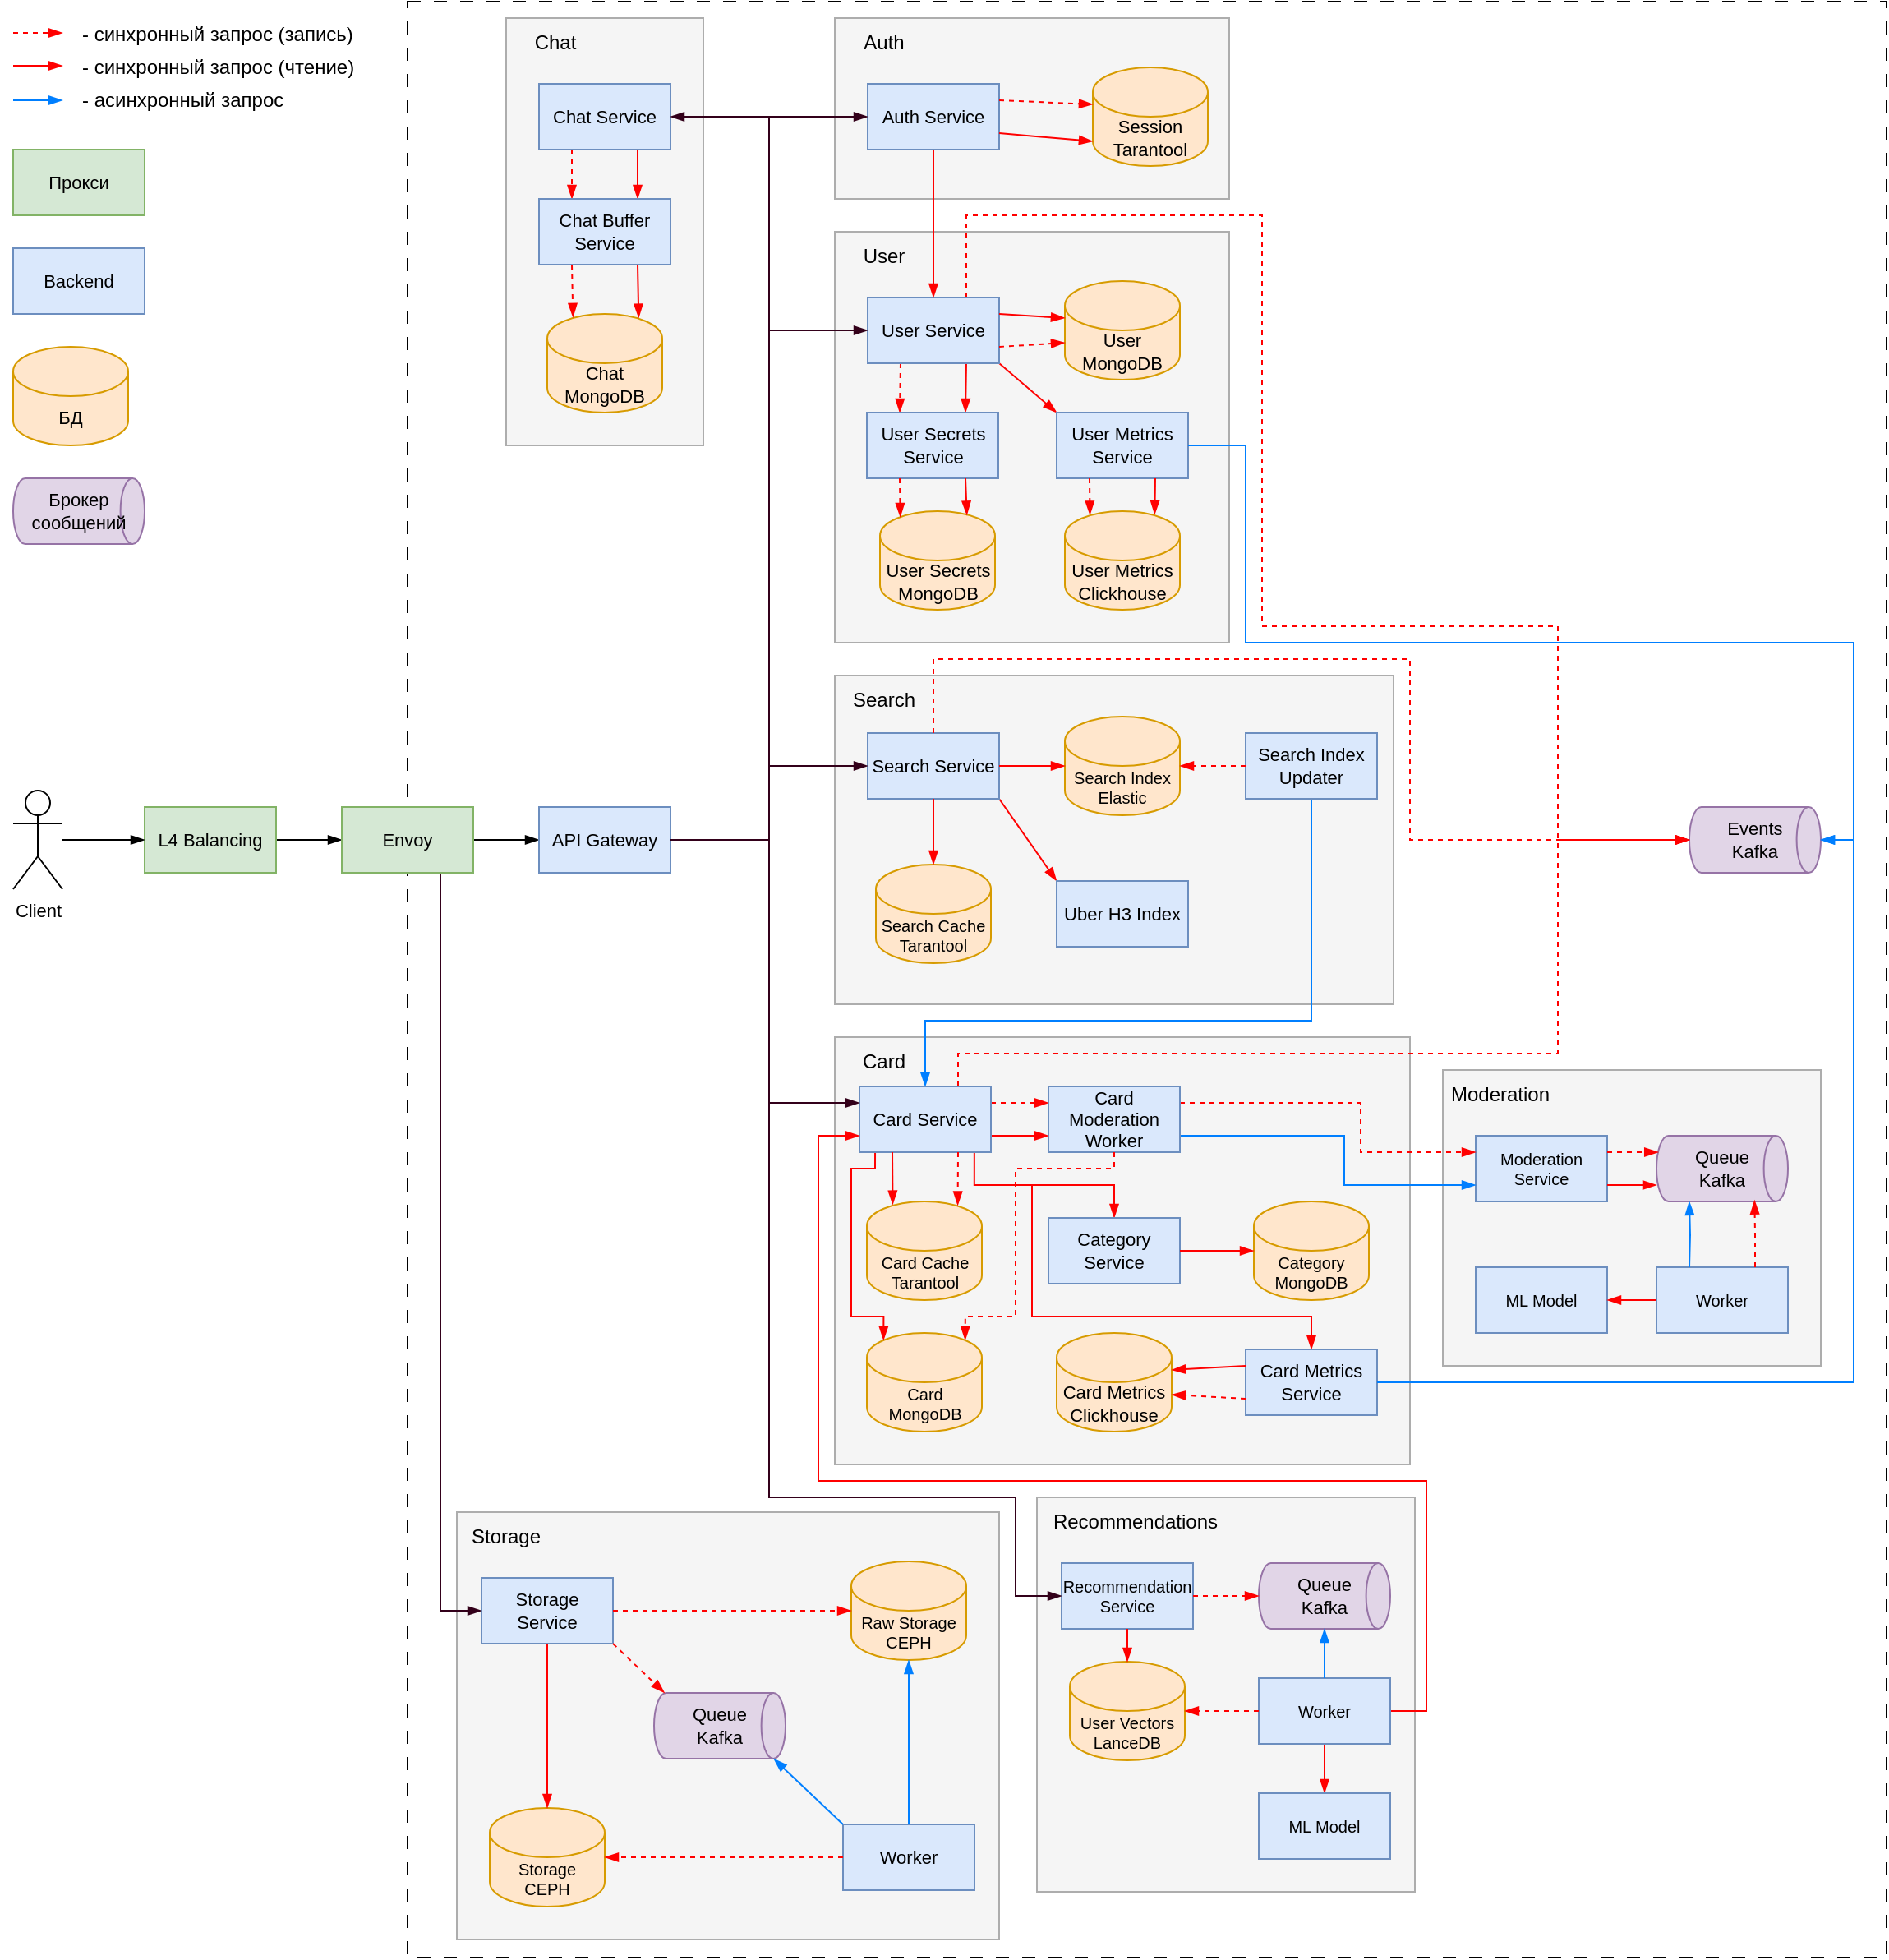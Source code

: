 <mxfile version="26.2.12">
  <diagram name="Page-1" id="VwNy3HDY6yALP9Ne_jM8">
    <mxGraphModel dx="1203" dy="1227" grid="0" gridSize="10" guides="1" tooltips="1" connect="1" arrows="1" fold="1" page="0" pageScale="1" pageWidth="827" pageHeight="1169" math="0" shadow="0">
      <root>
        <mxCell id="0" />
        <mxCell id="1" parent="0" />
        <mxCell id="bP8o2C8aqSpeo2GYNB18-254" value="" style="rounded=0;whiteSpace=wrap;html=1;fillColor=none;dashed=1;dashPattern=8 8;movable=0;resizable=0;rotatable=0;deletable=0;editable=0;locked=1;connectable=0;" parent="1" vertex="1">
          <mxGeometry x="340" y="-10" width="900" height="1190" as="geometry" />
        </mxCell>
        <mxCell id="bP8o2C8aqSpeo2GYNB18-12" style="edgeStyle=orthogonalEdgeStyle;rounded=0;orthogonalLoop=1;jettySize=auto;html=1;exitX=1;exitY=0.5;exitDx=0;exitDy=0;entryX=0;entryY=0.5;entryDx=0;entryDy=0;endArrow=blockThin;endFill=1;" parent="1" source="bP8o2C8aqSpeo2GYNB18-3" target="bP8o2C8aqSpeo2GYNB18-4" edge="1">
          <mxGeometry relative="1" as="geometry" />
        </mxCell>
        <mxCell id="bP8o2C8aqSpeo2GYNB18-3" value="L4 Balancing" style="rounded=0;whiteSpace=wrap;html=1;fillColor=#d5e8d4;strokeColor=#82b366;fontSize=11;" parent="1" vertex="1">
          <mxGeometry x="180" y="480" width="80" height="40" as="geometry" />
        </mxCell>
        <mxCell id="bP8o2C8aqSpeo2GYNB18-13" style="edgeStyle=orthogonalEdgeStyle;rounded=0;orthogonalLoop=1;jettySize=auto;html=1;exitX=1;exitY=0.5;exitDx=0;exitDy=0;entryX=0;entryY=0.5;entryDx=0;entryDy=0;endArrow=blockThin;endFill=1;" parent="1" source="bP8o2C8aqSpeo2GYNB18-4" target="bP8o2C8aqSpeo2GYNB18-8" edge="1">
          <mxGeometry relative="1" as="geometry" />
        </mxCell>
        <mxCell id="bP8o2C8aqSpeo2GYNB18-8" value="API Gateway" style="rounded=0;whiteSpace=wrap;html=1;fillColor=#dae8fc;strokeColor=#6c8ebf;fontSize=11;" parent="1" vertex="1">
          <mxGeometry x="420" y="480" width="80" height="40" as="geometry" />
        </mxCell>
        <mxCell id="bP8o2C8aqSpeo2GYNB18-10" value="" style="edgeStyle=orthogonalEdgeStyle;rounded=0;orthogonalLoop=1;jettySize=auto;html=1;endArrow=blockThin;endFill=1;" parent="1" source="bP8o2C8aqSpeo2GYNB18-9" target="bP8o2C8aqSpeo2GYNB18-3" edge="1">
          <mxGeometry relative="1" as="geometry" />
        </mxCell>
        <mxCell id="bP8o2C8aqSpeo2GYNB18-9" value="Client" style="shape=umlActor;verticalLabelPosition=bottom;verticalAlign=top;html=1;outlineConnect=0;fontSize=11;" parent="1" vertex="1">
          <mxGeometry x="100" y="470" width="30" height="60" as="geometry" />
        </mxCell>
        <mxCell id="bP8o2C8aqSpeo2GYNB18-19" value="Прокси" style="rounded=0;whiteSpace=wrap;html=1;fontSize=11;fillColor=#d5e8d4;strokeColor=#82b366;" parent="1" vertex="1">
          <mxGeometry x="100" y="80" width="80" height="40" as="geometry" />
        </mxCell>
        <mxCell id="bP8o2C8aqSpeo2GYNB18-20" value="Backend" style="rounded=0;whiteSpace=wrap;html=1;fontSize=11;fillColor=#dae8fc;strokeColor=#6c8ebf;" parent="1" vertex="1">
          <mxGeometry x="100" y="140" width="80" height="40" as="geometry" />
        </mxCell>
        <mxCell id="bP8o2C8aqSpeo2GYNB18-24" value="БД" style="shape=cylinder3;whiteSpace=wrap;html=1;boundedLbl=1;backgroundOutline=1;size=15;fillColor=#ffe6cc;strokeColor=#d79b00;fontSize=11;" parent="1" vertex="1">
          <mxGeometry x="100" y="200" width="70" height="60" as="geometry" />
        </mxCell>
        <mxCell id="bP8o2C8aqSpeo2GYNB18-26" value="Брокер сообщений" style="strokeWidth=1;html=1;shape=mxgraph.flowchart.direct_data;whiteSpace=wrap;fillColor=#e1d5e7;strokeColor=#9673a6;rotation=0;fontSize=11;" parent="1" vertex="1">
          <mxGeometry x="100" y="280" width="80" height="40" as="geometry" />
        </mxCell>
        <mxCell id="bP8o2C8aqSpeo2GYNB18-27" value="" style="endArrow=blockThin;html=1;rounded=0;strokeColor=#FF0000;endFill=1;" parent="1" edge="1">
          <mxGeometry width="50" height="50" relative="1" as="geometry">
            <mxPoint x="100" y="29" as="sourcePoint" />
            <mxPoint x="130" y="29" as="targetPoint" />
          </mxGeometry>
        </mxCell>
        <mxCell id="bP8o2C8aqSpeo2GYNB18-28" value="" style="endArrow=blockThin;html=1;rounded=0;strokeColor=#007FFF;endFill=1;" parent="1" edge="1">
          <mxGeometry width="50" height="50" relative="1" as="geometry">
            <mxPoint x="100" y="50" as="sourcePoint" />
            <mxPoint x="130" y="50" as="targetPoint" />
          </mxGeometry>
        </mxCell>
        <mxCell id="bP8o2C8aqSpeo2GYNB18-29" value="- синхронный запрос (чтение)" style="text;html=1;align=left;verticalAlign=middle;whiteSpace=wrap;rounded=0;" parent="1" vertex="1">
          <mxGeometry x="140" y="20" width="180" height="20" as="geometry" />
        </mxCell>
        <mxCell id="bP8o2C8aqSpeo2GYNB18-30" value="- асинхронный запрос" style="text;html=1;align=left;verticalAlign=middle;whiteSpace=wrap;rounded=0;" parent="1" vertex="1">
          <mxGeometry x="140" y="40" width="130" height="20" as="geometry" />
        </mxCell>
        <mxCell id="bP8o2C8aqSpeo2GYNB18-31" value="" style="rounded=0;whiteSpace=wrap;html=1;fillColor=#f5f5f5;strokeColor=#ADADAD;fontColor=#333333;" parent="1" vertex="1">
          <mxGeometry x="723" y="900" width="230" height="240" as="geometry" />
        </mxCell>
        <mxCell id="bP8o2C8aqSpeo2GYNB18-32" value="Recommendations" style="text;html=1;align=center;verticalAlign=middle;whiteSpace=wrap;rounded=0;" parent="1" vertex="1">
          <mxGeometry x="723" y="900" width="120" height="30" as="geometry" />
        </mxCell>
        <mxCell id="bP8o2C8aqSpeo2GYNB18-34" value="" style="rounded=0;whiteSpace=wrap;html=1;fillColor=#f5f5f5;strokeColor=#ADADAD;fontColor=#333333;" parent="1" vertex="1">
          <mxGeometry x="600" y="400" width="340" height="200" as="geometry" />
        </mxCell>
        <mxCell id="bP8o2C8aqSpeo2GYNB18-35" value="Search" style="text;html=1;align=center;verticalAlign=middle;whiteSpace=wrap;rounded=0;" parent="1" vertex="1">
          <mxGeometry x="600" y="400" width="60" height="30" as="geometry" />
        </mxCell>
        <mxCell id="bP8o2C8aqSpeo2GYNB18-36" value="" style="rounded=0;whiteSpace=wrap;html=1;fillColor=#f5f5f5;strokeColor=#ADADAD;fontColor=#333333;" parent="1" vertex="1">
          <mxGeometry x="600" width="240" height="110" as="geometry" />
        </mxCell>
        <mxCell id="bP8o2C8aqSpeo2GYNB18-37" value="Auth" style="text;html=1;align=center;verticalAlign=middle;whiteSpace=wrap;rounded=0;" parent="1" vertex="1">
          <mxGeometry x="600" width="60" height="30" as="geometry" />
        </mxCell>
        <mxCell id="bP8o2C8aqSpeo2GYNB18-40" value="" style="rounded=0;whiteSpace=wrap;html=1;fillColor=#f5f5f5;strokeColor=#ADADAD;fontColor=#333333;" parent="1" vertex="1">
          <mxGeometry x="370" y="909" width="330" height="260" as="geometry" />
        </mxCell>
        <mxCell id="bP8o2C8aqSpeo2GYNB18-41" value="Storage" style="text;html=1;align=center;verticalAlign=middle;whiteSpace=wrap;rounded=0;" parent="1" vertex="1">
          <mxGeometry x="370" y="909" width="60" height="30" as="geometry" />
        </mxCell>
        <mxCell id="bP8o2C8aqSpeo2GYNB18-42" value="" style="rounded=0;whiteSpace=wrap;html=1;fillColor=#f5f5f5;strokeColor=#ADADAD;fontColor=#333333;" parent="1" vertex="1">
          <mxGeometry x="600" y="620" width="350" height="260" as="geometry" />
        </mxCell>
        <mxCell id="bP8o2C8aqSpeo2GYNB18-43" value="Card" style="text;html=1;align=center;verticalAlign=middle;whiteSpace=wrap;rounded=0;" parent="1" vertex="1">
          <mxGeometry x="600" y="620" width="60" height="30" as="geometry" />
        </mxCell>
        <mxCell id="bP8o2C8aqSpeo2GYNB18-44" value="" style="endArrow=blockThin;html=1;rounded=0;strokeColor=#FF0000;endFill=1;dashed=1;" parent="1" edge="1">
          <mxGeometry width="50" height="50" relative="1" as="geometry">
            <mxPoint x="100" y="9" as="sourcePoint" />
            <mxPoint x="130" y="9" as="targetPoint" />
          </mxGeometry>
        </mxCell>
        <mxCell id="bP8o2C8aqSpeo2GYNB18-45" value="- синхронный запрос (запись)" style="text;html=1;align=left;verticalAlign=middle;whiteSpace=wrap;rounded=0;" parent="1" vertex="1">
          <mxGeometry x="140" width="180" height="20" as="geometry" />
        </mxCell>
        <mxCell id="bP8o2C8aqSpeo2GYNB18-46" value="Auth Service" style="rounded=0;whiteSpace=wrap;html=1;fillColor=#dae8fc;strokeColor=#6c8ebf;fontSize=11;" parent="1" vertex="1">
          <mxGeometry x="620" y="40" width="80" height="40" as="geometry" />
        </mxCell>
        <mxCell id="bP8o2C8aqSpeo2GYNB18-47" value="Session&lt;div&gt;Tarantool&lt;/div&gt;" style="shape=cylinder3;whiteSpace=wrap;html=1;boundedLbl=1;backgroundOutline=1;size=15;fillColor=#ffe6cc;strokeColor=#d79b00;fontSize=11;" parent="1" vertex="1">
          <mxGeometry x="757" y="30" width="70" height="60" as="geometry" />
        </mxCell>
        <mxCell id="bP8o2C8aqSpeo2GYNB18-49" value="" style="endArrow=blockThin;html=1;rounded=0;strokeColor=#FF0000;endFill=1;dashed=1;exitX=1;exitY=0.25;exitDx=0;exitDy=0;entryX=0;entryY=0;entryDx=0;entryDy=22.5;entryPerimeter=0;" parent="1" source="bP8o2C8aqSpeo2GYNB18-46" target="bP8o2C8aqSpeo2GYNB18-47" edge="1">
          <mxGeometry width="50" height="50" relative="1" as="geometry">
            <mxPoint x="730" y="100.5" as="sourcePoint" />
            <mxPoint x="770" y="99.5" as="targetPoint" />
          </mxGeometry>
        </mxCell>
        <mxCell id="bP8o2C8aqSpeo2GYNB18-51" value="" style="endArrow=blockThin;html=1;rounded=0;strokeColor=#FF0000;endFill=1;entryX=0;entryY=1;entryDx=0;entryDy=-15;entryPerimeter=0;exitX=1;exitY=0.75;exitDx=0;exitDy=0;" parent="1" source="bP8o2C8aqSpeo2GYNB18-46" target="bP8o2C8aqSpeo2GYNB18-47" edge="1">
          <mxGeometry width="50" height="50" relative="1" as="geometry">
            <mxPoint x="700" y="68" as="sourcePoint" />
            <mxPoint x="770" y="70" as="targetPoint" />
          </mxGeometry>
        </mxCell>
        <mxCell id="bP8o2C8aqSpeo2GYNB18-55" value="Events&lt;div&gt;Kafka&lt;/div&gt;" style="strokeWidth=1;html=1;shape=mxgraph.flowchart.direct_data;whiteSpace=wrap;fillColor=#e1d5e7;strokeColor=#9673a6;rotation=0;fontSize=11;" parent="1" vertex="1">
          <mxGeometry x="1120" y="480" width="80" height="40" as="geometry" />
        </mxCell>
        <mxCell id="bP8o2C8aqSpeo2GYNB18-60" value="&lt;div&gt;Search Index&lt;/div&gt;Elastic" style="shape=cylinder3;whiteSpace=wrap;html=1;boundedLbl=1;backgroundOutline=1;size=15;fillColor=#ffe6cc;strokeColor=#d79b00;fontSize=10;" parent="1" vertex="1">
          <mxGeometry x="740" y="425" width="70" height="60" as="geometry" />
        </mxCell>
        <mxCell id="bP8o2C8aqSpeo2GYNB18-105" style="rounded=0;orthogonalLoop=1;jettySize=auto;html=1;exitX=1;exitY=1;exitDx=0;exitDy=0;entryX=0;entryY=0;entryDx=0;entryDy=0;endArrow=blockThin;endFill=1;strokeColor=#FF0000;" parent="1" source="bP8o2C8aqSpeo2GYNB18-61" target="bP8o2C8aqSpeo2GYNB18-104" edge="1">
          <mxGeometry relative="1" as="geometry" />
        </mxCell>
        <mxCell id="bP8o2C8aqSpeo2GYNB18-61" value="Search Service" style="rounded=0;whiteSpace=wrap;html=1;fillColor=#dae8fc;strokeColor=#6c8ebf;fontSize=11;glass=0;shadow=0;" parent="1" vertex="1">
          <mxGeometry x="620" y="435" width="80" height="40" as="geometry" />
        </mxCell>
        <mxCell id="bP8o2C8aqSpeo2GYNB18-77" value="Storage Service" style="rounded=0;whiteSpace=wrap;html=1;fontSize=11;fillColor=#dae8fc;strokeColor=#6c8ebf;" parent="1" vertex="1">
          <mxGeometry x="385" y="949" width="80" height="40" as="geometry" />
        </mxCell>
        <mxCell id="bP8o2C8aqSpeo2GYNB18-79" value="&lt;div&gt;Storage&lt;/div&gt;&lt;div&gt;CEPH&lt;/div&gt;" style="shape=cylinder3;whiteSpace=wrap;html=1;boundedLbl=1;backgroundOutline=1;size=15;fillColor=#ffe6cc;strokeColor=#d79b00;fontSize=10;" parent="1" vertex="1">
          <mxGeometry x="390" y="1089" width="70" height="60" as="geometry" />
        </mxCell>
        <mxCell id="bP8o2C8aqSpeo2GYNB18-80" value="Worker" style="rounded=0;whiteSpace=wrap;html=1;fontSize=11;fillColor=#dae8fc;strokeColor=#6c8ebf;" parent="1" vertex="1">
          <mxGeometry x="605" y="1099" width="80" height="40" as="geometry" />
        </mxCell>
        <mxCell id="bP8o2C8aqSpeo2GYNB18-81" value="&lt;div&gt;Raw&amp;nbsp;&lt;span style=&quot;background-color: transparent; color: light-dark(rgb(0, 0, 0), rgb(255, 255, 255));&quot;&gt;Storage&lt;/span&gt;&lt;/div&gt;&lt;div&gt;CEPH&lt;/div&gt;" style="shape=cylinder3;whiteSpace=wrap;html=1;boundedLbl=1;backgroundOutline=1;size=15;fillColor=#ffe6cc;strokeColor=#d79b00;fontSize=10;" parent="1" vertex="1">
          <mxGeometry x="610" y="939" width="70" height="60" as="geometry" />
        </mxCell>
        <mxCell id="bP8o2C8aqSpeo2GYNB18-82" value="Queue&lt;div&gt;Kafka&lt;/div&gt;" style="strokeWidth=1;html=1;shape=mxgraph.flowchart.direct_data;whiteSpace=wrap;fillColor=#e1d5e7;strokeColor=#9673a6;rotation=0;fontSize=11;" parent="1" vertex="1">
          <mxGeometry x="490" y="1019" width="80" height="40" as="geometry" />
        </mxCell>
        <mxCell id="bP8o2C8aqSpeo2GYNB18-83" value="" style="endArrow=blockThin;html=1;rounded=0;strokeColor=#FF0000;endFill=1;dashed=1;exitX=1;exitY=0.5;exitDx=0;exitDy=0;entryX=0;entryY=0.5;entryDx=0;entryDy=0;entryPerimeter=0;" parent="1" source="bP8o2C8aqSpeo2GYNB18-77" target="bP8o2C8aqSpeo2GYNB18-81" edge="1">
          <mxGeometry width="50" height="50" relative="1" as="geometry">
            <mxPoint x="460" y="774" as="sourcePoint" />
            <mxPoint x="465" y="808" as="targetPoint" />
          </mxGeometry>
        </mxCell>
        <mxCell id="bP8o2C8aqSpeo2GYNB18-84" value="" style="endArrow=blockThin;html=1;rounded=0;strokeColor=#FF0000;endFill=1;entryX=0.5;entryY=0;entryDx=0;entryDy=0;entryPerimeter=0;exitX=0.5;exitY=1;exitDx=0;exitDy=0;" parent="1" source="bP8o2C8aqSpeo2GYNB18-77" target="bP8o2C8aqSpeo2GYNB18-79" edge="1">
          <mxGeometry width="50" height="50" relative="1" as="geometry">
            <mxPoint x="420" y="774" as="sourcePoint" />
            <mxPoint x="415" y="808" as="targetPoint" />
          </mxGeometry>
        </mxCell>
        <mxCell id="bP8o2C8aqSpeo2GYNB18-89" value="" style="endArrow=blockThin;html=1;rounded=0;strokeColor=#FF0000;endFill=1;dashed=1;exitX=1;exitY=1;exitDx=0;exitDy=0;entryX=0.08;entryY=0;entryDx=0;entryDy=0;entryPerimeter=0;" parent="1" source="bP8o2C8aqSpeo2GYNB18-77" target="bP8o2C8aqSpeo2GYNB18-82" edge="1">
          <mxGeometry width="50" height="50" relative="1" as="geometry">
            <mxPoint x="475" y="979" as="sourcePoint" />
            <mxPoint x="532" y="979" as="targetPoint" />
          </mxGeometry>
        </mxCell>
        <mxCell id="bP8o2C8aqSpeo2GYNB18-92" style="edgeStyle=orthogonalEdgeStyle;rounded=0;orthogonalLoop=1;jettySize=auto;html=1;exitX=0.5;exitY=0;exitDx=0;exitDy=0;entryX=0.5;entryY=1;entryDx=0;entryDy=0;entryPerimeter=0;strokeColor=#007FFF;endArrow=blockThin;endFill=1;" parent="1" source="bP8o2C8aqSpeo2GYNB18-80" target="bP8o2C8aqSpeo2GYNB18-81" edge="1">
          <mxGeometry relative="1" as="geometry" />
        </mxCell>
        <mxCell id="bP8o2C8aqSpeo2GYNB18-93" style="rounded=0;orthogonalLoop=1;jettySize=auto;html=1;exitX=0;exitY=0;exitDx=0;exitDy=0;entryX=0.91;entryY=1;entryDx=0;entryDy=0;entryPerimeter=0;strokeColor=#007FFF;endArrow=blockThin;endFill=1;" parent="1" source="bP8o2C8aqSpeo2GYNB18-80" target="bP8o2C8aqSpeo2GYNB18-82" edge="1">
          <mxGeometry relative="1" as="geometry" />
        </mxCell>
        <mxCell id="bP8o2C8aqSpeo2GYNB18-94" style="edgeStyle=orthogonalEdgeStyle;rounded=0;orthogonalLoop=1;jettySize=auto;html=1;exitX=0;exitY=0.5;exitDx=0;exitDy=0;entryX=1;entryY=0.5;entryDx=0;entryDy=0;entryPerimeter=0;strokeColor=#FF0000;endArrow=blockThin;endFill=1;dashed=1;" parent="1" source="bP8o2C8aqSpeo2GYNB18-80" target="bP8o2C8aqSpeo2GYNB18-79" edge="1">
          <mxGeometry relative="1" as="geometry" />
        </mxCell>
        <mxCell id="bP8o2C8aqSpeo2GYNB18-95" value="&lt;div&gt;Search Cache&lt;/div&gt;&lt;div&gt;Tarantool&lt;/div&gt;" style="shape=cylinder3;whiteSpace=wrap;html=1;boundedLbl=1;backgroundOutline=1;size=15;fillColor=#ffe6cc;strokeColor=#d79b00;fontSize=10;" parent="1" vertex="1">
          <mxGeometry x="625" y="515" width="70" height="60" as="geometry" />
        </mxCell>
        <mxCell id="bP8o2C8aqSpeo2GYNB18-102" style="edgeStyle=orthogonalEdgeStyle;rounded=0;orthogonalLoop=1;jettySize=auto;html=1;exitX=0.5;exitY=1;exitDx=0;exitDy=0;entryX=0.5;entryY=0;entryDx=0;entryDy=0;strokeColor=#007FFF;endArrow=blockThin;endFill=1;flowAnimation=0;" parent="1" source="bP8o2C8aqSpeo2GYNB18-96" target="bP8o2C8aqSpeo2GYNB18-101" edge="1">
          <mxGeometry relative="1" as="geometry">
            <Array as="points">
              <mxPoint x="890" y="610" />
              <mxPoint x="655" y="610" />
            </Array>
          </mxGeometry>
        </mxCell>
        <mxCell id="bP8o2C8aqSpeo2GYNB18-96" value="Search&amp;nbsp;&lt;span style=&quot;background-color: transparent; color: light-dark(rgb(0, 0, 0), rgb(255, 255, 255));&quot;&gt;Index Updater&lt;/span&gt;" style="rounded=0;whiteSpace=wrap;html=1;fillColor=#dae8fc;strokeColor=#6c8ebf;fontSize=11;" parent="1" vertex="1">
          <mxGeometry x="850" y="435" width="80" height="40" as="geometry" />
        </mxCell>
        <mxCell id="bP8o2C8aqSpeo2GYNB18-98" value="" style="endArrow=blockThin;html=1;rounded=0;strokeColor=#FF0000;endFill=1;exitX=1;exitY=0.5;exitDx=0;exitDy=0;entryX=0;entryY=0.5;entryDx=0;entryDy=0;entryPerimeter=0;" parent="1" source="bP8o2C8aqSpeo2GYNB18-61" target="bP8o2C8aqSpeo2GYNB18-60" edge="1">
          <mxGeometry width="50" height="50" relative="1" as="geometry">
            <mxPoint x="710" y="260" as="sourcePoint" />
            <mxPoint x="750" y="259" as="targetPoint" />
          </mxGeometry>
        </mxCell>
        <mxCell id="bP8o2C8aqSpeo2GYNB18-99" value="" style="endArrow=blockThin;html=1;rounded=0;strokeColor=#FF0000;endFill=1;dashed=1;entryX=1;entryY=0.5;entryDx=0;entryDy=0;exitX=0;exitY=0.5;exitDx=0;exitDy=0;entryPerimeter=0;flowAnimation=0;shadow=0;" parent="1" source="bP8o2C8aqSpeo2GYNB18-96" target="bP8o2C8aqSpeo2GYNB18-60" edge="1">
          <mxGeometry width="50" height="50" relative="1" as="geometry">
            <mxPoint x="810" y="269" as="sourcePoint" />
            <mxPoint x="810" y="300" as="targetPoint" />
          </mxGeometry>
        </mxCell>
        <mxCell id="bP8o2C8aqSpeo2GYNB18-100" value="" style="endArrow=blockThin;html=1;rounded=0;strokeColor=#FF0000;endFill=1;exitX=0.5;exitY=1;exitDx=0;exitDy=0;entryX=0.5;entryY=0;entryDx=0;entryDy=0;entryPerimeter=0;" parent="1" source="bP8o2C8aqSpeo2GYNB18-61" target="bP8o2C8aqSpeo2GYNB18-95" edge="1">
          <mxGeometry width="50" height="50" relative="1" as="geometry">
            <mxPoint x="710" y="260" as="sourcePoint" />
            <mxPoint x="750" y="259" as="targetPoint" />
          </mxGeometry>
        </mxCell>
        <mxCell id="bP8o2C8aqSpeo2GYNB18-238" style="edgeStyle=orthogonalEdgeStyle;rounded=0;orthogonalLoop=1;jettySize=auto;html=1;exitX=0.874;exitY=1.01;exitDx=0;exitDy=0;entryX=0.5;entryY=0;entryDx=0;entryDy=0;endArrow=blockThin;endFill=1;strokeColor=#FF0000;exitPerimeter=0;" parent="1" source="bP8o2C8aqSpeo2GYNB18-101" target="bP8o2C8aqSpeo2GYNB18-229" edge="1">
          <mxGeometry relative="1" as="geometry">
            <Array as="points">
              <mxPoint x="685" y="710" />
              <mxPoint x="770" y="710" />
            </Array>
          </mxGeometry>
        </mxCell>
        <mxCell id="bP8o2C8aqSpeo2GYNB18-252" style="edgeStyle=orthogonalEdgeStyle;rounded=0;orthogonalLoop=1;jettySize=auto;html=1;exitX=1;exitY=0.75;exitDx=0;exitDy=0;entryX=0;entryY=0.75;entryDx=0;entryDy=0;endArrow=blockThin;endFill=1;strokeColor=#FF0000;" parent="1" source="bP8o2C8aqSpeo2GYNB18-101" target="bP8o2C8aqSpeo2GYNB18-134" edge="1">
          <mxGeometry relative="1" as="geometry" />
        </mxCell>
        <mxCell id="bP8o2C8aqSpeo2GYNB18-253" style="edgeStyle=orthogonalEdgeStyle;rounded=0;orthogonalLoop=1;jettySize=auto;html=1;exitX=1;exitY=0.25;exitDx=0;exitDy=0;entryX=0;entryY=0.25;entryDx=0;entryDy=0;endArrow=blockThin;endFill=1;strokeColor=#FF0000;dashed=1;" parent="1" source="bP8o2C8aqSpeo2GYNB18-101" target="bP8o2C8aqSpeo2GYNB18-134" edge="1">
          <mxGeometry relative="1" as="geometry" />
        </mxCell>
        <mxCell id="-x_vAjzOWQw0wufuWybN-1" style="edgeStyle=orthogonalEdgeStyle;rounded=0;orthogonalLoop=1;jettySize=auto;html=1;entryX=0.5;entryY=0;entryDx=0;entryDy=0;strokeColor=#FF0000;endArrow=blockThin;endFill=1;" edge="1" parent="1" target="bP8o2C8aqSpeo2GYNB18-154">
          <mxGeometry relative="1" as="geometry">
            <mxPoint x="685" y="710" as="sourcePoint" />
            <Array as="points">
              <mxPoint x="685" y="710" />
              <mxPoint x="720" y="710" />
              <mxPoint x="720" y="790" />
              <mxPoint x="890" y="790" />
            </Array>
          </mxGeometry>
        </mxCell>
        <mxCell id="bP8o2C8aqSpeo2GYNB18-101" value="Card Service" style="rounded=0;whiteSpace=wrap;html=1;fillColor=#dae8fc;strokeColor=#6c8ebf;fontSize=11;" parent="1" vertex="1">
          <mxGeometry x="615" y="650" width="80" height="40" as="geometry" />
        </mxCell>
        <mxCell id="bP8o2C8aqSpeo2GYNB18-104" value="Uber H3 Index" style="rounded=0;whiteSpace=wrap;html=1;fillColor=#dae8fc;strokeColor=#6c8ebf;fontSize=11;" parent="1" vertex="1">
          <mxGeometry x="735" y="525" width="80" height="40" as="geometry" />
        </mxCell>
        <mxCell id="bP8o2C8aqSpeo2GYNB18-106" value="&lt;div&gt;Card&lt;/div&gt;&lt;div&gt;MongoDB&lt;/div&gt;" style="shape=cylinder3;whiteSpace=wrap;html=1;boundedLbl=1;backgroundOutline=1;size=15;fillColor=#ffe6cc;strokeColor=#d79b00;fontSize=10;" parent="1" vertex="1">
          <mxGeometry x="619.5" y="800" width="70" height="60" as="geometry" />
        </mxCell>
        <mxCell id="bP8o2C8aqSpeo2GYNB18-108" value="&lt;div&gt;Card Cache&lt;/div&gt;&lt;div&gt;Tarantool&lt;/div&gt;" style="shape=cylinder3;whiteSpace=wrap;html=1;boundedLbl=1;backgroundOutline=1;size=15;fillColor=#ffe6cc;strokeColor=#d79b00;fontSize=10;" parent="1" vertex="1">
          <mxGeometry x="619.5" y="720" width="70" height="60" as="geometry" />
        </mxCell>
        <mxCell id="bP8o2C8aqSpeo2GYNB18-115" value="" style="rounded=0;whiteSpace=wrap;html=1;fillColor=#f5f5f5;strokeColor=#ADADAD;fontColor=#333333;" parent="1" vertex="1">
          <mxGeometry x="970" y="640" width="230" height="180" as="geometry" />
        </mxCell>
        <mxCell id="bP8o2C8aqSpeo2GYNB18-116" value="Moderation" style="text;html=1;align=center;verticalAlign=middle;whiteSpace=wrap;rounded=0;" parent="1" vertex="1">
          <mxGeometry x="970" y="640" width="70" height="30" as="geometry" />
        </mxCell>
        <mxCell id="bP8o2C8aqSpeo2GYNB18-117" value="Moderation Service" style="rounded=0;whiteSpace=wrap;html=1;fillColor=#dae8fc;strokeColor=#6c8ebf;fontSize=10;" parent="1" vertex="1">
          <mxGeometry x="990" y="680" width="80" height="40" as="geometry" />
        </mxCell>
        <mxCell id="bP8o2C8aqSpeo2GYNB18-124" value="Queue&lt;div&gt;Kafka&lt;/div&gt;" style="strokeWidth=1;html=1;shape=mxgraph.flowchart.direct_data;whiteSpace=wrap;fillColor=#e1d5e7;strokeColor=#9673a6;rotation=0;fontSize=11;" parent="1" vertex="1">
          <mxGeometry x="1100" y="680" width="80" height="40" as="geometry" />
        </mxCell>
        <mxCell id="bP8o2C8aqSpeo2GYNB18-125" style="edgeStyle=orthogonalEdgeStyle;rounded=0;orthogonalLoop=1;jettySize=auto;html=1;exitX=1;exitY=0.25;exitDx=0;exitDy=0;endArrow=blockThin;endFill=1;strokeColor=#FF0000;dashed=1;entryX=0.014;entryY=0.229;entryDx=0;entryDy=0;entryPerimeter=0;" parent="1" source="bP8o2C8aqSpeo2GYNB18-117" target="bP8o2C8aqSpeo2GYNB18-124" edge="1">
          <mxGeometry relative="1" as="geometry">
            <mxPoint x="1100" y="691" as="targetPoint" />
            <Array as="points" />
          </mxGeometry>
        </mxCell>
        <mxCell id="bP8o2C8aqSpeo2GYNB18-126" value="Worker" style="rounded=0;whiteSpace=wrap;html=1;fillColor=#dae8fc;strokeColor=#6c8ebf;fontSize=10;" parent="1" vertex="1">
          <mxGeometry x="1100" y="760" width="80" height="40" as="geometry" />
        </mxCell>
        <mxCell id="bP8o2C8aqSpeo2GYNB18-127" style="edgeStyle=orthogonalEdgeStyle;rounded=0;orthogonalLoop=1;jettySize=auto;html=1;exitX=0.5;exitY=0;exitDx=0;exitDy=0;entryX=0.5;entryY=1;entryDx=0;entryDy=0;entryPerimeter=0;strokeColor=#007FFF;endArrow=blockThin;endFill=1;" parent="1" edge="1">
          <mxGeometry relative="1" as="geometry">
            <mxPoint x="1120" y="760" as="sourcePoint" />
            <mxPoint x="1120" y="720" as="targetPoint" />
          </mxGeometry>
        </mxCell>
        <mxCell id="bP8o2C8aqSpeo2GYNB18-129" value="ML Model" style="rounded=0;whiteSpace=wrap;html=1;fillColor=#dae8fc;strokeColor=#6c8ebf;fontSize=10;" parent="1" vertex="1">
          <mxGeometry x="990" y="760" width="80" height="40" as="geometry" />
        </mxCell>
        <mxCell id="bP8o2C8aqSpeo2GYNB18-131" style="edgeStyle=orthogonalEdgeStyle;rounded=0;orthogonalLoop=1;jettySize=auto;html=1;exitX=1;exitY=0.75;exitDx=0;exitDy=0;endArrow=blockThin;endFill=1;strokeColor=#FF0000;" parent="1" source="bP8o2C8aqSpeo2GYNB18-117" edge="1">
          <mxGeometry relative="1" as="geometry">
            <mxPoint x="1070" y="739.5" as="sourcePoint" />
            <mxPoint x="1100" y="710" as="targetPoint" />
          </mxGeometry>
        </mxCell>
        <mxCell id="bP8o2C8aqSpeo2GYNB18-132" style="edgeStyle=orthogonalEdgeStyle;rounded=0;orthogonalLoop=1;jettySize=auto;html=1;exitX=0.75;exitY=0;exitDx=0;exitDy=0;endArrow=blockThin;endFill=1;strokeColor=#FF0000;dashed=1;entryX=0.746;entryY=0.983;entryDx=0;entryDy=0;entryPerimeter=0;" parent="1" source="bP8o2C8aqSpeo2GYNB18-126" target="bP8o2C8aqSpeo2GYNB18-124" edge="1">
          <mxGeometry relative="1" as="geometry">
            <mxPoint x="1080" y="700" as="sourcePoint" />
            <mxPoint x="1110" y="700" as="targetPoint" />
            <Array as="points" />
          </mxGeometry>
        </mxCell>
        <mxCell id="bP8o2C8aqSpeo2GYNB18-133" style="edgeStyle=orthogonalEdgeStyle;rounded=0;orthogonalLoop=1;jettySize=auto;html=1;exitX=0;exitY=0.5;exitDx=0;exitDy=0;endArrow=blockThin;endFill=1;strokeColor=#FF0000;entryX=1;entryY=0.5;entryDx=0;entryDy=0;" parent="1" source="bP8o2C8aqSpeo2GYNB18-126" target="bP8o2C8aqSpeo2GYNB18-129" edge="1">
          <mxGeometry relative="1" as="geometry">
            <mxPoint x="1080" y="720" as="sourcePoint" />
            <mxPoint x="1110" y="720" as="targetPoint" />
          </mxGeometry>
        </mxCell>
        <mxCell id="bP8o2C8aqSpeo2GYNB18-244" style="edgeStyle=orthogonalEdgeStyle;rounded=0;orthogonalLoop=1;jettySize=auto;html=1;exitX=1;exitY=0.25;exitDx=0;exitDy=0;entryX=0;entryY=0.25;entryDx=0;entryDy=0;strokeColor=#FF0000;endArrow=blockThin;endFill=1;dashed=1;" parent="1" source="bP8o2C8aqSpeo2GYNB18-134" target="bP8o2C8aqSpeo2GYNB18-117" edge="1">
          <mxGeometry relative="1" as="geometry">
            <Array as="points">
              <mxPoint x="920" y="660" />
              <mxPoint x="920" y="690" />
            </Array>
          </mxGeometry>
        </mxCell>
        <mxCell id="bP8o2C8aqSpeo2GYNB18-245" style="edgeStyle=orthogonalEdgeStyle;rounded=0;orthogonalLoop=1;jettySize=auto;html=1;exitX=1;exitY=0.75;exitDx=0;exitDy=0;entryX=0;entryY=0.75;entryDx=0;entryDy=0;strokeColor=#007FFF;endArrow=blockThin;endFill=1;" parent="1" source="bP8o2C8aqSpeo2GYNB18-134" target="bP8o2C8aqSpeo2GYNB18-117" edge="1">
          <mxGeometry relative="1" as="geometry">
            <Array as="points">
              <mxPoint x="910" y="680" />
              <mxPoint x="910" y="710" />
            </Array>
          </mxGeometry>
        </mxCell>
        <mxCell id="bP8o2C8aqSpeo2GYNB18-134" value="Card Moderation Worker" style="rounded=0;whiteSpace=wrap;html=1;fillColor=#dae8fc;strokeColor=#6c8ebf;fontSize=11;" parent="1" vertex="1">
          <mxGeometry x="730" y="650" width="80" height="40" as="geometry" />
        </mxCell>
        <mxCell id="bP8o2C8aqSpeo2GYNB18-154" value="Card Metrics Service" style="rounded=0;whiteSpace=wrap;html=1;fillColor=#dae8fc;strokeColor=#6c8ebf;fontSize=11;" parent="1" vertex="1">
          <mxGeometry x="850" y="810" width="80" height="40" as="geometry" />
        </mxCell>
        <mxCell id="bP8o2C8aqSpeo2GYNB18-155" value="Card Metrics&lt;div&gt;Clickhouse&lt;/div&gt;" style="shape=cylinder3;whiteSpace=wrap;html=1;boundedLbl=1;backgroundOutline=1;size=15;fillColor=#ffe6cc;strokeColor=#d79b00;fontSize=11;" parent="1" vertex="1">
          <mxGeometry x="735" y="800" width="70" height="60" as="geometry" />
        </mxCell>
        <mxCell id="bP8o2C8aqSpeo2GYNB18-161" value="Recommendation Service" style="rounded=0;whiteSpace=wrap;html=1;fillColor=#dae8fc;strokeColor=#6c8ebf;fontSize=10;" parent="1" vertex="1">
          <mxGeometry x="738" y="940" width="80" height="40" as="geometry" />
        </mxCell>
        <mxCell id="bP8o2C8aqSpeo2GYNB18-162" value="Queue&lt;div&gt;Kafka&lt;/div&gt;" style="strokeWidth=1;html=1;shape=mxgraph.flowchart.direct_data;whiteSpace=wrap;fillColor=#e1d5e7;strokeColor=#9673a6;rotation=0;fontSize=11;" parent="1" vertex="1">
          <mxGeometry x="858" y="940" width="80" height="40" as="geometry" />
        </mxCell>
        <mxCell id="bP8o2C8aqSpeo2GYNB18-169" style="edgeStyle=orthogonalEdgeStyle;rounded=0;orthogonalLoop=1;jettySize=auto;html=1;exitX=0.5;exitY=1;exitDx=0;exitDy=0;entryX=0.5;entryY=0;entryDx=0;entryDy=0;strokeColor=#FF0000;endArrow=blockThin;endFill=1;" parent="1" source="bP8o2C8aqSpeo2GYNB18-163" target="bP8o2C8aqSpeo2GYNB18-164" edge="1">
          <mxGeometry relative="1" as="geometry" />
        </mxCell>
        <mxCell id="bP8o2C8aqSpeo2GYNB18-172" style="edgeStyle=orthogonalEdgeStyle;rounded=0;orthogonalLoop=1;jettySize=auto;html=1;exitX=1;exitY=0.5;exitDx=0;exitDy=0;entryX=0;entryY=0.75;entryDx=0;entryDy=0;strokeColor=#FF0000;endArrow=blockThin;endFill=1;" parent="1" source="bP8o2C8aqSpeo2GYNB18-163" target="bP8o2C8aqSpeo2GYNB18-101" edge="1">
          <mxGeometry relative="1" as="geometry">
            <Array as="points">
              <mxPoint x="960" y="1030" />
              <mxPoint x="960" y="890" />
              <mxPoint x="590" y="890" />
              <mxPoint x="590" y="680" />
            </Array>
          </mxGeometry>
        </mxCell>
        <mxCell id="bP8o2C8aqSpeo2GYNB18-163" value="Worker" style="rounded=0;whiteSpace=wrap;html=1;fillColor=#dae8fc;strokeColor=#6c8ebf;fontSize=10;" parent="1" vertex="1">
          <mxGeometry x="858" y="1010" width="80" height="40" as="geometry" />
        </mxCell>
        <mxCell id="bP8o2C8aqSpeo2GYNB18-164" value="ML Model" style="rounded=0;whiteSpace=wrap;html=1;fillColor=#dae8fc;strokeColor=#6c8ebf;fontSize=10;" parent="1" vertex="1">
          <mxGeometry x="858" y="1080" width="80" height="40" as="geometry" />
        </mxCell>
        <mxCell id="bP8o2C8aqSpeo2GYNB18-165" value="User Vectors&lt;div&gt;LanceDB&lt;/div&gt;" style="shape=cylinder3;whiteSpace=wrap;html=1;boundedLbl=1;backgroundOutline=1;size=15;fillColor=#ffe6cc;strokeColor=#d79b00;fontSize=10;" parent="1" vertex="1">
          <mxGeometry x="743" y="1000" width="70" height="60" as="geometry" />
        </mxCell>
        <mxCell id="bP8o2C8aqSpeo2GYNB18-167" style="rounded=0;orthogonalLoop=1;jettySize=auto;html=1;exitX=0.5;exitY=0;exitDx=0;exitDy=0;entryX=0.5;entryY=1;entryDx=0;entryDy=0;entryPerimeter=0;strokeColor=#007FFF;endArrow=blockThin;endFill=1;" parent="1" source="bP8o2C8aqSpeo2GYNB18-163" target="bP8o2C8aqSpeo2GYNB18-162" edge="1">
          <mxGeometry relative="1" as="geometry" />
        </mxCell>
        <mxCell id="bP8o2C8aqSpeo2GYNB18-168" style="edgeStyle=orthogonalEdgeStyle;rounded=0;orthogonalLoop=1;jettySize=auto;html=1;exitX=1;exitY=0.5;exitDx=0;exitDy=0;entryX=0;entryY=0.5;entryDx=0;entryDy=0;entryPerimeter=0;endArrow=blockThin;endFill=1;strokeColor=#FF0000;dashed=1;" parent="1" source="bP8o2C8aqSpeo2GYNB18-161" target="bP8o2C8aqSpeo2GYNB18-162" edge="1">
          <mxGeometry relative="1" as="geometry" />
        </mxCell>
        <mxCell id="bP8o2C8aqSpeo2GYNB18-170" style="edgeStyle=orthogonalEdgeStyle;rounded=0;orthogonalLoop=1;jettySize=auto;html=1;exitX=0;exitY=0.5;exitDx=0;exitDy=0;entryX=1;entryY=0.5;entryDx=0;entryDy=0;entryPerimeter=0;endArrow=blockThin;endFill=1;dashed=1;strokeColor=#FF0000;" parent="1" source="bP8o2C8aqSpeo2GYNB18-163" target="bP8o2C8aqSpeo2GYNB18-165" edge="1">
          <mxGeometry relative="1" as="geometry" />
        </mxCell>
        <mxCell id="bP8o2C8aqSpeo2GYNB18-171" style="edgeStyle=orthogonalEdgeStyle;rounded=0;orthogonalLoop=1;jettySize=auto;html=1;exitX=0.5;exitY=1;exitDx=0;exitDy=0;entryX=0.5;entryY=0;entryDx=0;entryDy=0;entryPerimeter=0;endArrow=blockThin;endFill=1;strokeColor=#FF0000;" parent="1" source="bP8o2C8aqSpeo2GYNB18-161" target="bP8o2C8aqSpeo2GYNB18-165" edge="1">
          <mxGeometry relative="1" as="geometry" />
        </mxCell>
        <mxCell id="bP8o2C8aqSpeo2GYNB18-190" value="" style="rounded=0;whiteSpace=wrap;html=1;fillColor=#f5f5f5;strokeColor=#ADADAD;fontColor=#333333;" parent="1" vertex="1">
          <mxGeometry x="600" y="130" width="240" height="250" as="geometry" />
        </mxCell>
        <mxCell id="bP8o2C8aqSpeo2GYNB18-191" value="User" style="text;html=1;align=center;verticalAlign=middle;whiteSpace=wrap;rounded=0;" parent="1" vertex="1">
          <mxGeometry x="600" y="130" width="60" height="30" as="geometry" />
        </mxCell>
        <mxCell id="bP8o2C8aqSpeo2GYNB18-200" style="edgeStyle=orthogonalEdgeStyle;rounded=0;orthogonalLoop=1;jettySize=auto;html=1;exitX=0.75;exitY=1;exitDx=0;exitDy=0;entryX=0.75;entryY=0;entryDx=0;entryDy=0;endArrow=blockThin;endFill=1;strokeColor=#FF0000;" parent="1" source="bP8o2C8aqSpeo2GYNB18-192" target="bP8o2C8aqSpeo2GYNB18-196" edge="1">
          <mxGeometry relative="1" as="geometry" />
        </mxCell>
        <mxCell id="bP8o2C8aqSpeo2GYNB18-201" style="edgeStyle=orthogonalEdgeStyle;rounded=0;orthogonalLoop=1;jettySize=auto;html=1;exitX=0.25;exitY=1;exitDx=0;exitDy=0;entryX=0.25;entryY=0;entryDx=0;entryDy=0;endArrow=blockThin;endFill=1;dashed=1;strokeColor=#FF0000;" parent="1" source="bP8o2C8aqSpeo2GYNB18-192" target="bP8o2C8aqSpeo2GYNB18-196" edge="1">
          <mxGeometry relative="1" as="geometry" />
        </mxCell>
        <mxCell id="bP8o2C8aqSpeo2GYNB18-206" style="rounded=0;orthogonalLoop=1;jettySize=auto;html=1;exitX=1;exitY=1;exitDx=0;exitDy=0;entryX=0;entryY=0;entryDx=0;entryDy=0;strokeColor=#FF0000;endArrow=blockThin;endFill=1;" parent="1" source="bP8o2C8aqSpeo2GYNB18-192" target="bP8o2C8aqSpeo2GYNB18-194" edge="1">
          <mxGeometry relative="1" as="geometry" />
        </mxCell>
        <mxCell id="bP8o2C8aqSpeo2GYNB18-192" value="User Service" style="rounded=0;whiteSpace=wrap;html=1;fillColor=#dae8fc;strokeColor=#6c8ebf;fontSize=11;" parent="1" vertex="1">
          <mxGeometry x="620" y="170" width="80" height="40" as="geometry" />
        </mxCell>
        <mxCell id="bP8o2C8aqSpeo2GYNB18-193" value="User&lt;div&gt;MongoDB&lt;/div&gt;" style="shape=cylinder3;whiteSpace=wrap;html=1;boundedLbl=1;backgroundOutline=1;size=15;fillColor=#ffe6cc;strokeColor=#d79b00;fontSize=11;" parent="1" vertex="1">
          <mxGeometry x="740" y="160" width="70" height="60" as="geometry" />
        </mxCell>
        <mxCell id="bP8o2C8aqSpeo2GYNB18-194" value="User Metrics Service" style="rounded=0;whiteSpace=wrap;html=1;fillColor=#dae8fc;strokeColor=#6c8ebf;fontSize=11;" parent="1" vertex="1">
          <mxGeometry x="735" y="240" width="80" height="40" as="geometry" />
        </mxCell>
        <mxCell id="bP8o2C8aqSpeo2GYNB18-195" value="User Metrics&lt;div&gt;Clickhouse&lt;/div&gt;" style="shape=cylinder3;whiteSpace=wrap;html=1;boundedLbl=1;backgroundOutline=1;size=15;fillColor=#ffe6cc;strokeColor=#d79b00;fontSize=11;" parent="1" vertex="1">
          <mxGeometry x="740" y="300" width="70" height="60" as="geometry" />
        </mxCell>
        <mxCell id="bP8o2C8aqSpeo2GYNB18-196" value="User Secrets&lt;div&gt;Service&lt;/div&gt;" style="rounded=0;whiteSpace=wrap;html=1;fillColor=#dae8fc;strokeColor=#6c8ebf;fontSize=11;" parent="1" vertex="1">
          <mxGeometry x="619.5" y="240" width="80" height="40" as="geometry" />
        </mxCell>
        <mxCell id="bP8o2C8aqSpeo2GYNB18-197" value="&lt;div&gt;User Secrets&lt;/div&gt;MongoDB" style="shape=cylinder3;whiteSpace=wrap;html=1;boundedLbl=1;backgroundOutline=1;size=15;fillColor=#ffe6cc;strokeColor=#d79b00;fontSize=11;" parent="1" vertex="1">
          <mxGeometry x="627.5" y="300" width="70" height="60" as="geometry" />
        </mxCell>
        <mxCell id="bP8o2C8aqSpeo2GYNB18-202" style="rounded=0;orthogonalLoop=1;jettySize=auto;html=1;exitX=1;exitY=0.25;exitDx=0;exitDy=0;entryX=0;entryY=0;entryDx=0;entryDy=22.5;entryPerimeter=0;endArrow=blockThin;endFill=1;strokeColor=#FF0000;" parent="1" source="bP8o2C8aqSpeo2GYNB18-192" target="bP8o2C8aqSpeo2GYNB18-193" edge="1">
          <mxGeometry relative="1" as="geometry" />
        </mxCell>
        <mxCell id="bP8o2C8aqSpeo2GYNB18-203" style="rounded=0;orthogonalLoop=1;jettySize=auto;html=1;exitX=1;exitY=0.75;exitDx=0;exitDy=0;entryX=0;entryY=0;entryDx=0;entryDy=37.5;entryPerimeter=0;endArrow=blockThin;endFill=1;strokeColor=#FF0000;dashed=1;" parent="1" source="bP8o2C8aqSpeo2GYNB18-192" target="bP8o2C8aqSpeo2GYNB18-193" edge="1">
          <mxGeometry relative="1" as="geometry" />
        </mxCell>
        <mxCell id="bP8o2C8aqSpeo2GYNB18-204" style="edgeStyle=orthogonalEdgeStyle;rounded=0;orthogonalLoop=1;jettySize=auto;html=1;exitX=1;exitY=0.5;exitDx=0;exitDy=0;entryX=1;entryY=0.5;entryDx=0;entryDy=0;entryPerimeter=0;strokeColor=#007FFF;endArrow=blockThin;endFill=1;" parent="1" source="bP8o2C8aqSpeo2GYNB18-194" target="bP8o2C8aqSpeo2GYNB18-55" edge="1">
          <mxGeometry relative="1" as="geometry">
            <Array as="points">
              <mxPoint x="850" y="260" />
              <mxPoint x="850" y="380" />
              <mxPoint x="1220" y="380" />
              <mxPoint x="1220" y="500" />
            </Array>
          </mxGeometry>
        </mxCell>
        <mxCell id="bP8o2C8aqSpeo2GYNB18-205" style="edgeStyle=orthogonalEdgeStyle;rounded=0;orthogonalLoop=1;jettySize=auto;html=1;exitX=0.5;exitY=1;exitDx=0;exitDy=0;entryX=0.5;entryY=0;entryDx=0;entryDy=0;endArrow=blockThin;endFill=1;strokeColor=#FF0000;" parent="1" source="bP8o2C8aqSpeo2GYNB18-46" target="bP8o2C8aqSpeo2GYNB18-192" edge="1">
          <mxGeometry relative="1" as="geometry" />
        </mxCell>
        <mxCell id="bP8o2C8aqSpeo2GYNB18-209" style="edgeStyle=orthogonalEdgeStyle;rounded=0;orthogonalLoop=1;jettySize=auto;html=1;exitX=0.25;exitY=1;exitDx=0;exitDy=0;entryX=0.176;entryY=0.058;entryDx=0;entryDy=0;entryPerimeter=0;endArrow=blockThin;endFill=1;dashed=1;strokeColor=#FF0000;" parent="1" source="bP8o2C8aqSpeo2GYNB18-196" target="bP8o2C8aqSpeo2GYNB18-197" edge="1">
          <mxGeometry relative="1" as="geometry" />
        </mxCell>
        <mxCell id="bP8o2C8aqSpeo2GYNB18-207" style="edgeStyle=orthogonalEdgeStyle;rounded=0;orthogonalLoop=1;jettySize=auto;html=1;exitX=0.75;exitY=1;exitDx=0;exitDy=0;entryX=0.755;entryY=0.038;entryDx=0;entryDy=0;entryPerimeter=0;endArrow=blockThin;endFill=1;strokeColor=#FF0000;" parent="1" source="bP8o2C8aqSpeo2GYNB18-196" target="bP8o2C8aqSpeo2GYNB18-197" edge="1">
          <mxGeometry relative="1" as="geometry" />
        </mxCell>
        <mxCell id="bP8o2C8aqSpeo2GYNB18-210" style="edgeStyle=orthogonalEdgeStyle;rounded=0;orthogonalLoop=1;jettySize=auto;html=1;exitX=0.75;exitY=1;exitDx=0;exitDy=0;entryX=0.781;entryY=0.032;entryDx=0;entryDy=0;entryPerimeter=0;endArrow=blockThin;endFill=1;strokeColor=#FF0000;" parent="1" source="bP8o2C8aqSpeo2GYNB18-194" target="bP8o2C8aqSpeo2GYNB18-195" edge="1">
          <mxGeometry relative="1" as="geometry" />
        </mxCell>
        <mxCell id="bP8o2C8aqSpeo2GYNB18-211" style="edgeStyle=orthogonalEdgeStyle;rounded=0;orthogonalLoop=1;jettySize=auto;html=1;exitX=0.25;exitY=1;exitDx=0;exitDy=0;entryX=0.218;entryY=0.037;entryDx=0;entryDy=0;entryPerimeter=0;endArrow=blockThin;endFill=1;strokeColor=#FF0000;dashed=1;" parent="1" source="bP8o2C8aqSpeo2GYNB18-194" target="bP8o2C8aqSpeo2GYNB18-195" edge="1">
          <mxGeometry relative="1" as="geometry" />
        </mxCell>
        <mxCell id="bP8o2C8aqSpeo2GYNB18-214" style="edgeStyle=orthogonalEdgeStyle;rounded=0;orthogonalLoop=1;jettySize=auto;html=1;exitX=0.75;exitY=0;exitDx=0;exitDy=0;entryX=0;entryY=0.5;entryDx=0;entryDy=0;entryPerimeter=0;strokeColor=#FF0000;endArrow=blockThin;endFill=1;dashed=1;" parent="1" source="bP8o2C8aqSpeo2GYNB18-101" target="bP8o2C8aqSpeo2GYNB18-55" edge="1">
          <mxGeometry relative="1" as="geometry">
            <Array as="points">
              <mxPoint x="675" y="630" />
              <mxPoint x="1040" y="630" />
              <mxPoint x="1040" y="500" />
            </Array>
          </mxGeometry>
        </mxCell>
        <mxCell id="bP8o2C8aqSpeo2GYNB18-215" style="edgeStyle=orthogonalEdgeStyle;rounded=0;orthogonalLoop=1;jettySize=auto;html=1;exitX=0.75;exitY=0;exitDx=0;exitDy=0;entryX=0;entryY=0.5;entryDx=0;entryDy=0;entryPerimeter=0;strokeColor=#FF0000;endArrow=blockThin;endFill=1;dashed=1;" parent="1" source="bP8o2C8aqSpeo2GYNB18-192" target="bP8o2C8aqSpeo2GYNB18-55" edge="1">
          <mxGeometry relative="1" as="geometry">
            <Array as="points">
              <mxPoint x="680" y="120" />
              <mxPoint x="860" y="120" />
              <mxPoint x="860" y="370" />
              <mxPoint x="1040" y="370" />
              <mxPoint x="1040" y="500" />
            </Array>
          </mxGeometry>
        </mxCell>
        <mxCell id="bP8o2C8aqSpeo2GYNB18-216" style="edgeStyle=orthogonalEdgeStyle;rounded=0;orthogonalLoop=1;jettySize=auto;html=1;exitX=0.5;exitY=0;exitDx=0;exitDy=0;entryX=0;entryY=0.5;entryDx=0;entryDy=0;entryPerimeter=0;strokeColor=#FF0000;endArrow=blockThin;endFill=1;dashed=1;" parent="1" source="bP8o2C8aqSpeo2GYNB18-61" target="bP8o2C8aqSpeo2GYNB18-55" edge="1">
          <mxGeometry relative="1" as="geometry">
            <Array as="points">
              <mxPoint x="660" y="390" />
              <mxPoint x="950" y="390" />
              <mxPoint x="950" y="500" />
            </Array>
          </mxGeometry>
        </mxCell>
        <mxCell id="bP8o2C8aqSpeo2GYNB18-217" value="" style="rounded=0;whiteSpace=wrap;html=1;fillColor=#f5f5f5;strokeColor=#ADADAD;fontColor=#333333;" parent="1" vertex="1">
          <mxGeometry x="400" width="120" height="260" as="geometry" />
        </mxCell>
        <mxCell id="bP8o2C8aqSpeo2GYNB18-218" value="Chat" style="text;html=1;align=center;verticalAlign=middle;whiteSpace=wrap;rounded=0;" parent="1" vertex="1">
          <mxGeometry x="400" width="60" height="30" as="geometry" />
        </mxCell>
        <mxCell id="bP8o2C8aqSpeo2GYNB18-224" style="edgeStyle=orthogonalEdgeStyle;rounded=0;orthogonalLoop=1;jettySize=auto;html=1;exitX=0.25;exitY=1;exitDx=0;exitDy=0;entryX=0.25;entryY=0;entryDx=0;entryDy=0;endArrow=blockThin;endFill=1;strokeColor=#FF0000;dashed=1;" parent="1" source="bP8o2C8aqSpeo2GYNB18-221" target="bP8o2C8aqSpeo2GYNB18-222" edge="1">
          <mxGeometry relative="1" as="geometry" />
        </mxCell>
        <mxCell id="bP8o2C8aqSpeo2GYNB18-225" style="edgeStyle=orthogonalEdgeStyle;rounded=0;orthogonalLoop=1;jettySize=auto;html=1;exitX=0.75;exitY=1;exitDx=0;exitDy=0;entryX=0.75;entryY=0;entryDx=0;entryDy=0;endArrow=blockThin;endFill=1;strokeColor=#FF0000;" parent="1" source="bP8o2C8aqSpeo2GYNB18-221" target="bP8o2C8aqSpeo2GYNB18-222" edge="1">
          <mxGeometry relative="1" as="geometry" />
        </mxCell>
        <mxCell id="bP8o2C8aqSpeo2GYNB18-221" value="Chat Service" style="rounded=0;whiteSpace=wrap;html=1;fillColor=#dae8fc;strokeColor=#6c8ebf;fontSize=11;" parent="1" vertex="1">
          <mxGeometry x="420" y="40" width="80" height="40" as="geometry" />
        </mxCell>
        <mxCell id="bP8o2C8aqSpeo2GYNB18-222" value="Chat Buffer Service" style="rounded=0;whiteSpace=wrap;html=1;fillColor=#dae8fc;strokeColor=#6c8ebf;fontSize=11;" parent="1" vertex="1">
          <mxGeometry x="420" y="110" width="80" height="40" as="geometry" />
        </mxCell>
        <mxCell id="bP8o2C8aqSpeo2GYNB18-223" value="Chat&lt;div&gt;MongoDB&lt;/div&gt;" style="shape=cylinder3;whiteSpace=wrap;html=1;boundedLbl=1;backgroundOutline=1;size=15;fillColor=#ffe6cc;strokeColor=#d79b00;fontSize=11;" parent="1" vertex="1">
          <mxGeometry x="425" y="180" width="70" height="60" as="geometry" />
        </mxCell>
        <mxCell id="bP8o2C8aqSpeo2GYNB18-227" style="edgeStyle=orthogonalEdgeStyle;rounded=0;orthogonalLoop=1;jettySize=auto;html=1;exitX=0.25;exitY=1;exitDx=0;exitDy=0;entryX=0.224;entryY=0.033;entryDx=0;entryDy=0;entryPerimeter=0;endArrow=blockThin;endFill=1;strokeColor=#FF0000;dashed=1;" parent="1" source="bP8o2C8aqSpeo2GYNB18-222" target="bP8o2C8aqSpeo2GYNB18-223" edge="1">
          <mxGeometry relative="1" as="geometry" />
        </mxCell>
        <mxCell id="bP8o2C8aqSpeo2GYNB18-228" style="edgeStyle=orthogonalEdgeStyle;rounded=0;orthogonalLoop=1;jettySize=auto;html=1;exitX=0.75;exitY=1;exitDx=0;exitDy=0;entryX=0.795;entryY=0.039;entryDx=0;entryDy=0;entryPerimeter=0;endArrow=blockThin;endFill=1;strokeColor=#FF0000;" parent="1" source="bP8o2C8aqSpeo2GYNB18-222" target="bP8o2C8aqSpeo2GYNB18-223" edge="1">
          <mxGeometry relative="1" as="geometry" />
        </mxCell>
        <mxCell id="bP8o2C8aqSpeo2GYNB18-229" value="Category Service" style="rounded=0;whiteSpace=wrap;html=1;fillColor=#dae8fc;strokeColor=#6c8ebf;fontSize=11;" parent="1" vertex="1">
          <mxGeometry x="730" y="730" width="80" height="40" as="geometry" />
        </mxCell>
        <mxCell id="bP8o2C8aqSpeo2GYNB18-230" value="&lt;div&gt;Category&lt;/div&gt;&lt;div&gt;MongoDB&lt;/div&gt;" style="shape=cylinder3;whiteSpace=wrap;html=1;boundedLbl=1;backgroundOutline=1;size=15;fillColor=#ffe6cc;strokeColor=#d79b00;fontSize=10;" parent="1" vertex="1">
          <mxGeometry x="855" y="720" width="70" height="60" as="geometry" />
        </mxCell>
        <mxCell id="bP8o2C8aqSpeo2GYNB18-233" style="edgeStyle=orthogonalEdgeStyle;rounded=0;orthogonalLoop=1;jettySize=auto;html=1;exitX=0.75;exitY=1;exitDx=0;exitDy=0;entryX=0.79;entryY=0.038;entryDx=0;entryDy=0;entryPerimeter=0;strokeColor=#FF0000;endArrow=blockThin;endFill=1;dashed=1;" parent="1" source="bP8o2C8aqSpeo2GYNB18-101" target="bP8o2C8aqSpeo2GYNB18-108" edge="1">
          <mxGeometry relative="1" as="geometry" />
        </mxCell>
        <mxCell id="bP8o2C8aqSpeo2GYNB18-234" style="edgeStyle=orthogonalEdgeStyle;rounded=0;orthogonalLoop=1;jettySize=auto;html=1;exitX=0.25;exitY=1;exitDx=0;exitDy=0;entryX=0.225;entryY=0.03;entryDx=0;entryDy=0;entryPerimeter=0;strokeColor=#FF0000;endArrow=blockThin;endFill=1;" parent="1" source="bP8o2C8aqSpeo2GYNB18-101" target="bP8o2C8aqSpeo2GYNB18-108" edge="1">
          <mxGeometry relative="1" as="geometry" />
        </mxCell>
        <mxCell id="bP8o2C8aqSpeo2GYNB18-237" style="edgeStyle=orthogonalEdgeStyle;rounded=0;orthogonalLoop=1;jettySize=auto;html=1;exitX=0.119;exitY=1.012;exitDx=0;exitDy=0;exitPerimeter=0;entryX=0.145;entryY=0;entryDx=0;entryDy=4.35;entryPerimeter=0;strokeColor=#FF0000;endArrow=blockThin;endFill=1;" parent="1" source="bP8o2C8aqSpeo2GYNB18-101" target="bP8o2C8aqSpeo2GYNB18-106" edge="1">
          <mxGeometry relative="1" as="geometry">
            <Array as="points">
              <mxPoint x="624" y="700" />
              <mxPoint x="610" y="700" />
              <mxPoint x="610" y="790" />
              <mxPoint x="630" y="790" />
            </Array>
          </mxGeometry>
        </mxCell>
        <mxCell id="bP8o2C8aqSpeo2GYNB18-243" style="edgeStyle=orthogonalEdgeStyle;rounded=0;orthogonalLoop=1;jettySize=auto;html=1;exitX=1;exitY=0.5;exitDx=0;exitDy=0;entryX=0;entryY=0.5;entryDx=0;entryDy=0;entryPerimeter=0;strokeColor=#FF0000;endArrow=blockThin;endFill=1;" parent="1" source="bP8o2C8aqSpeo2GYNB18-229" target="bP8o2C8aqSpeo2GYNB18-230" edge="1">
          <mxGeometry relative="1" as="geometry" />
        </mxCell>
        <mxCell id="bP8o2C8aqSpeo2GYNB18-246" style="edgeStyle=orthogonalEdgeStyle;rounded=0;orthogonalLoop=1;jettySize=auto;html=1;exitX=1;exitY=0.5;exitDx=0;exitDy=0;entryX=1;entryY=0.5;entryDx=0;entryDy=0;entryPerimeter=0;endArrow=blockThin;endFill=1;strokeColor=#007FFF;" parent="1" source="bP8o2C8aqSpeo2GYNB18-154" target="bP8o2C8aqSpeo2GYNB18-55" edge="1">
          <mxGeometry relative="1" as="geometry" />
        </mxCell>
        <mxCell id="bP8o2C8aqSpeo2GYNB18-247" style="rounded=0;orthogonalLoop=1;jettySize=auto;html=1;exitX=0;exitY=0.75;exitDx=0;exitDy=0;entryX=1;entryY=0;entryDx=0;entryDy=37.5;entryPerimeter=0;strokeColor=#FF0000;endArrow=blockThin;endFill=1;dashed=1;" parent="1" source="bP8o2C8aqSpeo2GYNB18-154" target="bP8o2C8aqSpeo2GYNB18-155" edge="1">
          <mxGeometry relative="1" as="geometry" />
        </mxCell>
        <mxCell id="bP8o2C8aqSpeo2GYNB18-248" style="rounded=0;orthogonalLoop=1;jettySize=auto;html=1;exitX=0;exitY=0.25;exitDx=0;exitDy=0;entryX=1;entryY=0;entryDx=0;entryDy=22.5;entryPerimeter=0;strokeColor=#FF0000;endArrow=blockThin;endFill=1;" parent="1" source="bP8o2C8aqSpeo2GYNB18-154" target="bP8o2C8aqSpeo2GYNB18-155" edge="1">
          <mxGeometry relative="1" as="geometry" />
        </mxCell>
        <mxCell id="bP8o2C8aqSpeo2GYNB18-251" style="edgeStyle=orthogonalEdgeStyle;rounded=0;orthogonalLoop=1;jettySize=auto;html=1;exitX=0.5;exitY=1;exitDx=0;exitDy=0;entryX=0.855;entryY=0;entryDx=0;entryDy=4.35;entryPerimeter=0;endArrow=blockThin;endFill=1;strokeColor=#FF0000;dashed=1;" parent="1" source="bP8o2C8aqSpeo2GYNB18-134" target="bP8o2C8aqSpeo2GYNB18-106" edge="1">
          <mxGeometry relative="1" as="geometry">
            <Array as="points">
              <mxPoint x="770" y="700" />
              <mxPoint x="710" y="700" />
              <mxPoint x="710" y="790" />
              <mxPoint x="679" y="790" />
            </Array>
          </mxGeometry>
        </mxCell>
        <mxCell id="bP8o2C8aqSpeo2GYNB18-260" style="edgeStyle=orthogonalEdgeStyle;rounded=0;orthogonalLoop=1;jettySize=auto;html=1;exitX=0.75;exitY=1;exitDx=0;exitDy=0;entryX=0;entryY=0.5;entryDx=0;entryDy=0;strokeColor=#33001A;endArrow=blockThin;endFill=1;" parent="1" source="bP8o2C8aqSpeo2GYNB18-4" target="bP8o2C8aqSpeo2GYNB18-77" edge="1">
          <mxGeometry relative="1" as="geometry" />
        </mxCell>
        <mxCell id="bP8o2C8aqSpeo2GYNB18-4" value="Envoy" style="rounded=0;whiteSpace=wrap;html=1;fillColor=#d5e8d4;strokeColor=#82b366;fontSize=11;" parent="1" vertex="1">
          <mxGeometry x="300" y="480" width="80" height="40" as="geometry" />
        </mxCell>
        <mxCell id="bP8o2C8aqSpeo2GYNB18-255" style="edgeStyle=orthogonalEdgeStyle;rounded=0;orthogonalLoop=1;jettySize=auto;html=1;exitX=1;exitY=0.5;exitDx=0;exitDy=0;entryX=0;entryY=0.5;entryDx=0;entryDy=0;endArrow=blockThin;endFill=1;strokeColor=#33001A;" parent="1" source="bP8o2C8aqSpeo2GYNB18-8" target="bP8o2C8aqSpeo2GYNB18-46" edge="1">
          <mxGeometry relative="1" as="geometry" />
        </mxCell>
        <mxCell id="bP8o2C8aqSpeo2GYNB18-256" style="edgeStyle=orthogonalEdgeStyle;rounded=0;orthogonalLoop=1;jettySize=auto;html=1;exitX=1;exitY=0.5;exitDx=0;exitDy=0;entryX=0;entryY=0.5;entryDx=0;entryDy=0;endArrow=blockThin;endFill=1;strokeColor=#33001A;" parent="1" source="bP8o2C8aqSpeo2GYNB18-8" target="bP8o2C8aqSpeo2GYNB18-192" edge="1">
          <mxGeometry relative="1" as="geometry" />
        </mxCell>
        <mxCell id="bP8o2C8aqSpeo2GYNB18-257" style="edgeStyle=orthogonalEdgeStyle;rounded=0;orthogonalLoop=1;jettySize=auto;html=1;exitX=1;exitY=0.5;exitDx=0;exitDy=0;entryX=0;entryY=0.5;entryDx=0;entryDy=0;endArrow=blockThin;endFill=1;strokeColor=#33001A;" parent="1" source="bP8o2C8aqSpeo2GYNB18-8" target="bP8o2C8aqSpeo2GYNB18-61" edge="1">
          <mxGeometry relative="1" as="geometry" />
        </mxCell>
        <mxCell id="bP8o2C8aqSpeo2GYNB18-258" style="edgeStyle=orthogonalEdgeStyle;rounded=0;orthogonalLoop=1;jettySize=auto;html=1;exitX=1;exitY=0.5;exitDx=0;exitDy=0;entryX=0;entryY=0.25;entryDx=0;entryDy=0;endArrow=blockThin;endFill=1;strokeColor=#33001A;" parent="1" source="bP8o2C8aqSpeo2GYNB18-8" target="bP8o2C8aqSpeo2GYNB18-101" edge="1">
          <mxGeometry relative="1" as="geometry">
            <Array as="points">
              <mxPoint x="560" y="500" />
              <mxPoint x="560" y="660" />
            </Array>
          </mxGeometry>
        </mxCell>
        <mxCell id="bP8o2C8aqSpeo2GYNB18-259" style="edgeStyle=orthogonalEdgeStyle;rounded=0;orthogonalLoop=1;jettySize=auto;html=1;exitX=1;exitY=0.5;exitDx=0;exitDy=0;entryX=0;entryY=0.5;entryDx=0;entryDy=0;endArrow=blockThin;endFill=1;strokeColor=#33001A;" parent="1" source="bP8o2C8aqSpeo2GYNB18-8" target="bP8o2C8aqSpeo2GYNB18-161" edge="1">
          <mxGeometry relative="1" as="geometry">
            <Array as="points">
              <mxPoint x="560" y="500" />
              <mxPoint x="560" y="900" />
              <mxPoint x="710" y="900" />
              <mxPoint x="710" y="960" />
            </Array>
          </mxGeometry>
        </mxCell>
        <mxCell id="bP8o2C8aqSpeo2GYNB18-263" style="edgeStyle=orthogonalEdgeStyle;rounded=0;orthogonalLoop=1;jettySize=auto;html=1;exitX=1;exitY=0.5;exitDx=0;exitDy=0;entryX=1;entryY=0.5;entryDx=0;entryDy=0;strokeColor=#33001A;endArrow=blockThin;endFill=1;" parent="1" source="bP8o2C8aqSpeo2GYNB18-8" target="bP8o2C8aqSpeo2GYNB18-221" edge="1">
          <mxGeometry relative="1" as="geometry">
            <Array as="points">
              <mxPoint x="560" y="500" />
              <mxPoint x="560" y="60" />
            </Array>
          </mxGeometry>
        </mxCell>
      </root>
    </mxGraphModel>
  </diagram>
</mxfile>
